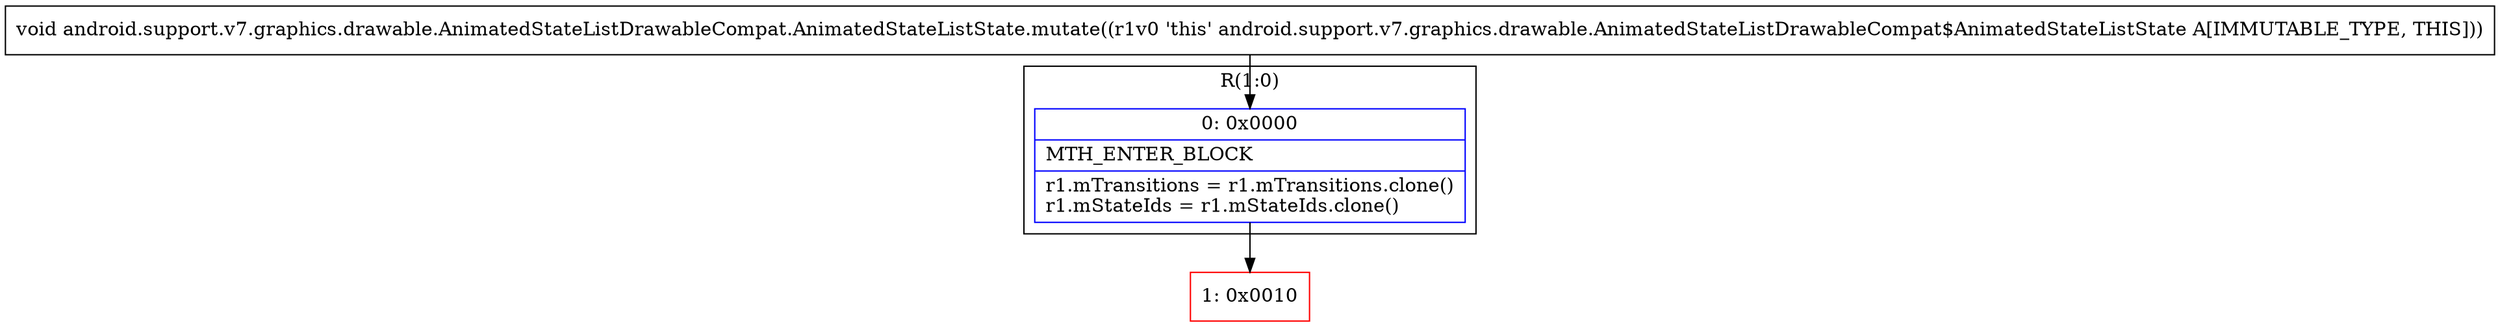 digraph "CFG forandroid.support.v7.graphics.drawable.AnimatedStateListDrawableCompat.AnimatedStateListState.mutate()V" {
subgraph cluster_Region_595811230 {
label = "R(1:0)";
node [shape=record,color=blue];
Node_0 [shape=record,label="{0\:\ 0x0000|MTH_ENTER_BLOCK\l|r1.mTransitions = r1.mTransitions.clone()\lr1.mStateIds = r1.mStateIds.clone()\l}"];
}
Node_1 [shape=record,color=red,label="{1\:\ 0x0010}"];
MethodNode[shape=record,label="{void android.support.v7.graphics.drawable.AnimatedStateListDrawableCompat.AnimatedStateListState.mutate((r1v0 'this' android.support.v7.graphics.drawable.AnimatedStateListDrawableCompat$AnimatedStateListState A[IMMUTABLE_TYPE, THIS])) }"];
MethodNode -> Node_0;
Node_0 -> Node_1;
}

